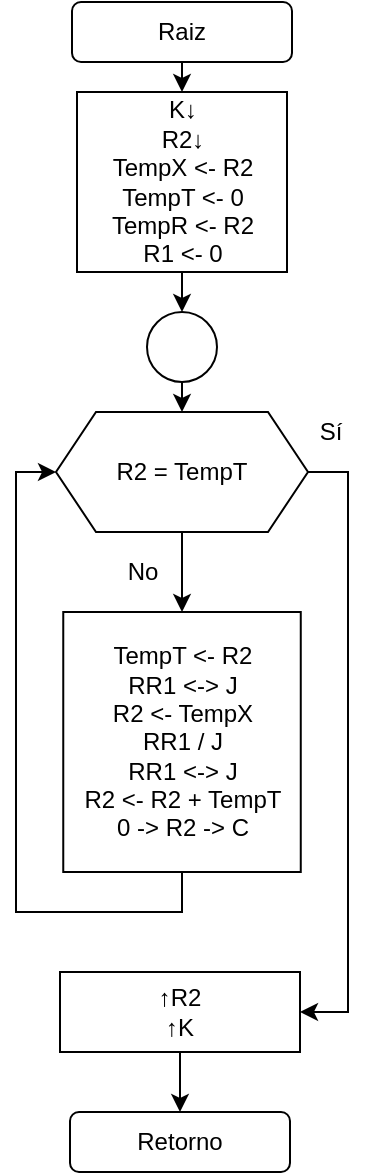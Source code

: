 <mxfile version="14.2.9" type="device"><diagram id="C5RBs43oDa-KdzZeNtuy" name="Page-1"><mxGraphModel dx="1182" dy="772" grid="1" gridSize="10" guides="1" tooltips="1" connect="1" arrows="1" fold="1" page="1" pageScale="1" pageWidth="827" pageHeight="1169" math="0" shadow="0"><root><mxCell id="WIyWlLk6GJQsqaUBKTNV-0"/><mxCell id="WIyWlLk6GJQsqaUBKTNV-1" parent="WIyWlLk6GJQsqaUBKTNV-0"/><mxCell id="2QcShpt5SvgdJSt7QH3d-18" style="edgeStyle=orthogonalEdgeStyle;rounded=0;orthogonalLoop=1;jettySize=auto;html=1;exitX=0.5;exitY=1;exitDx=0;exitDy=0;entryX=0.5;entryY=0;entryDx=0;entryDy=0;" edge="1" parent="WIyWlLk6GJQsqaUBKTNV-1" source="2QcShpt5SvgdJSt7QH3d-0" target="2QcShpt5SvgdJSt7QH3d-2"><mxGeometry relative="1" as="geometry"/></mxCell><mxCell id="2QcShpt5SvgdJSt7QH3d-0" value="Raiz" style="rounded=1;whiteSpace=wrap;html=1;" vertex="1" parent="WIyWlLk6GJQsqaUBKTNV-1"><mxGeometry x="90" y="85" width="110" height="30" as="geometry"/></mxCell><mxCell id="2QcShpt5SvgdJSt7QH3d-13" style="edgeStyle=orthogonalEdgeStyle;rounded=0;orthogonalLoop=1;jettySize=auto;html=1;entryX=0;entryY=0.5;entryDx=0;entryDy=0;" edge="1" parent="WIyWlLk6GJQsqaUBKTNV-1" source="2QcShpt5SvgdJSt7QH3d-1" target="2QcShpt5SvgdJSt7QH3d-6"><mxGeometry relative="1" as="geometry"><Array as="points"><mxPoint x="145" y="540"/><mxPoint x="62" y="540"/><mxPoint x="62" y="320"/></Array></mxGeometry></mxCell><mxCell id="2QcShpt5SvgdJSt7QH3d-1" value="&lt;div&gt;TempT &amp;lt;- R2&lt;/div&gt;&lt;div&gt;RR1 &amp;lt;-&amp;gt; J&lt;/div&gt;&lt;div&gt;R2 &amp;lt;- TempX&lt;br&gt;&lt;/div&gt;&lt;div&gt;RR1 / J&lt;/div&gt;&lt;div&gt;RR1 &amp;lt;-&amp;gt; J&lt;/div&gt;&lt;div&gt;R2 &amp;lt;- R2 + TempT&lt;/div&gt;&lt;div&gt;0 -&amp;gt; R2 -&amp;gt; C&lt;br&gt;&lt;/div&gt;" style="rounded=0;whiteSpace=wrap;html=1;" vertex="1" parent="WIyWlLk6GJQsqaUBKTNV-1"><mxGeometry x="85.63" y="390" width="118.75" height="130" as="geometry"/></mxCell><mxCell id="2QcShpt5SvgdJSt7QH3d-16" style="edgeStyle=orthogonalEdgeStyle;rounded=0;orthogonalLoop=1;jettySize=auto;html=1;exitX=0.5;exitY=1;exitDx=0;exitDy=0;entryX=0.5;entryY=0;entryDx=0;entryDy=0;" edge="1" parent="WIyWlLk6GJQsqaUBKTNV-1" source="2QcShpt5SvgdJSt7QH3d-2" target="2QcShpt5SvgdJSt7QH3d-5"><mxGeometry relative="1" as="geometry"/></mxCell><mxCell id="2QcShpt5SvgdJSt7QH3d-2" value="&lt;div&gt;K↓&lt;/div&gt;&lt;div&gt;R2↓&lt;/div&gt;&lt;div&gt;TempX &amp;lt;- R2&lt;/div&gt;&lt;div&gt;TempT &amp;lt;- 0&lt;/div&gt;&lt;div&gt;TempR &amp;lt;- R2&lt;/div&gt;&lt;div&gt;R1 &amp;lt;- 0&lt;br&gt;&lt;/div&gt;" style="rounded=0;whiteSpace=wrap;html=1;" vertex="1" parent="WIyWlLk6GJQsqaUBKTNV-1"><mxGeometry x="92.5" y="130" width="105" height="90" as="geometry"/></mxCell><mxCell id="2QcShpt5SvgdJSt7QH3d-17" style="edgeStyle=orthogonalEdgeStyle;rounded=0;orthogonalLoop=1;jettySize=auto;html=1;exitX=0.5;exitY=1;exitDx=0;exitDy=0;entryX=0.5;entryY=0;entryDx=0;entryDy=0;" edge="1" parent="WIyWlLk6GJQsqaUBKTNV-1" source="2QcShpt5SvgdJSt7QH3d-5" target="2QcShpt5SvgdJSt7QH3d-6"><mxGeometry relative="1" as="geometry"/></mxCell><mxCell id="2QcShpt5SvgdJSt7QH3d-5" value="" style="ellipse;whiteSpace=wrap;html=1;aspect=fixed;" vertex="1" parent="WIyWlLk6GJQsqaUBKTNV-1"><mxGeometry x="127.5" y="240" width="35" height="35" as="geometry"/></mxCell><mxCell id="2QcShpt5SvgdJSt7QH3d-14" style="edgeStyle=orthogonalEdgeStyle;rounded=0;orthogonalLoop=1;jettySize=auto;html=1;entryX=0.5;entryY=0;entryDx=0;entryDy=0;" edge="1" parent="WIyWlLk6GJQsqaUBKTNV-1" source="2QcShpt5SvgdJSt7QH3d-6" target="2QcShpt5SvgdJSt7QH3d-1"><mxGeometry relative="1" as="geometry"/></mxCell><mxCell id="2QcShpt5SvgdJSt7QH3d-19" style="edgeStyle=orthogonalEdgeStyle;rounded=0;orthogonalLoop=1;jettySize=auto;html=1;exitX=1;exitY=0.5;exitDx=0;exitDy=0;entryX=1;entryY=0.5;entryDx=0;entryDy=0;" edge="1" parent="WIyWlLk6GJQsqaUBKTNV-1" source="2QcShpt5SvgdJSt7QH3d-6" target="2QcShpt5SvgdJSt7QH3d-9"><mxGeometry relative="1" as="geometry"/></mxCell><mxCell id="2QcShpt5SvgdJSt7QH3d-6" value="R2 = TempT" style="shape=hexagon;perimeter=hexagonPerimeter2;whiteSpace=wrap;html=1;fixedSize=1;" vertex="1" parent="WIyWlLk6GJQsqaUBKTNV-1"><mxGeometry x="82" y="290" width="126" height="60" as="geometry"/></mxCell><mxCell id="2QcShpt5SvgdJSt7QH3d-11" style="edgeStyle=orthogonalEdgeStyle;rounded=0;orthogonalLoop=1;jettySize=auto;html=1;exitX=0.5;exitY=1;exitDx=0;exitDy=0;entryX=0.5;entryY=0;entryDx=0;entryDy=0;" edge="1" parent="WIyWlLk6GJQsqaUBKTNV-1" source="2QcShpt5SvgdJSt7QH3d-9" target="2QcShpt5SvgdJSt7QH3d-10"><mxGeometry relative="1" as="geometry"/></mxCell><mxCell id="2QcShpt5SvgdJSt7QH3d-9" value="&lt;div&gt;↑R2&lt;/div&gt;&lt;div&gt;↑K&lt;/div&gt;" style="rounded=0;whiteSpace=wrap;html=1;" vertex="1" parent="WIyWlLk6GJQsqaUBKTNV-1"><mxGeometry x="84" y="570" width="120" height="40" as="geometry"/></mxCell><mxCell id="2QcShpt5SvgdJSt7QH3d-10" value="Retorno" style="rounded=1;whiteSpace=wrap;html=1;" vertex="1" parent="WIyWlLk6GJQsqaUBKTNV-1"><mxGeometry x="89" y="640" width="110" height="30" as="geometry"/></mxCell><mxCell id="2QcShpt5SvgdJSt7QH3d-12" value="Sí" style="text;html=1;align=center;verticalAlign=middle;resizable=0;points=[];autosize=1;" vertex="1" parent="WIyWlLk6GJQsqaUBKTNV-1"><mxGeometry x="204" y="290" width="30" height="20" as="geometry"/></mxCell><mxCell id="2QcShpt5SvgdJSt7QH3d-15" value="No" style="text;html=1;align=center;verticalAlign=middle;resizable=0;points=[];autosize=1;" vertex="1" parent="WIyWlLk6GJQsqaUBKTNV-1"><mxGeometry x="110" y="360" width="30" height="20" as="geometry"/></mxCell></root></mxGraphModel></diagram></mxfile>